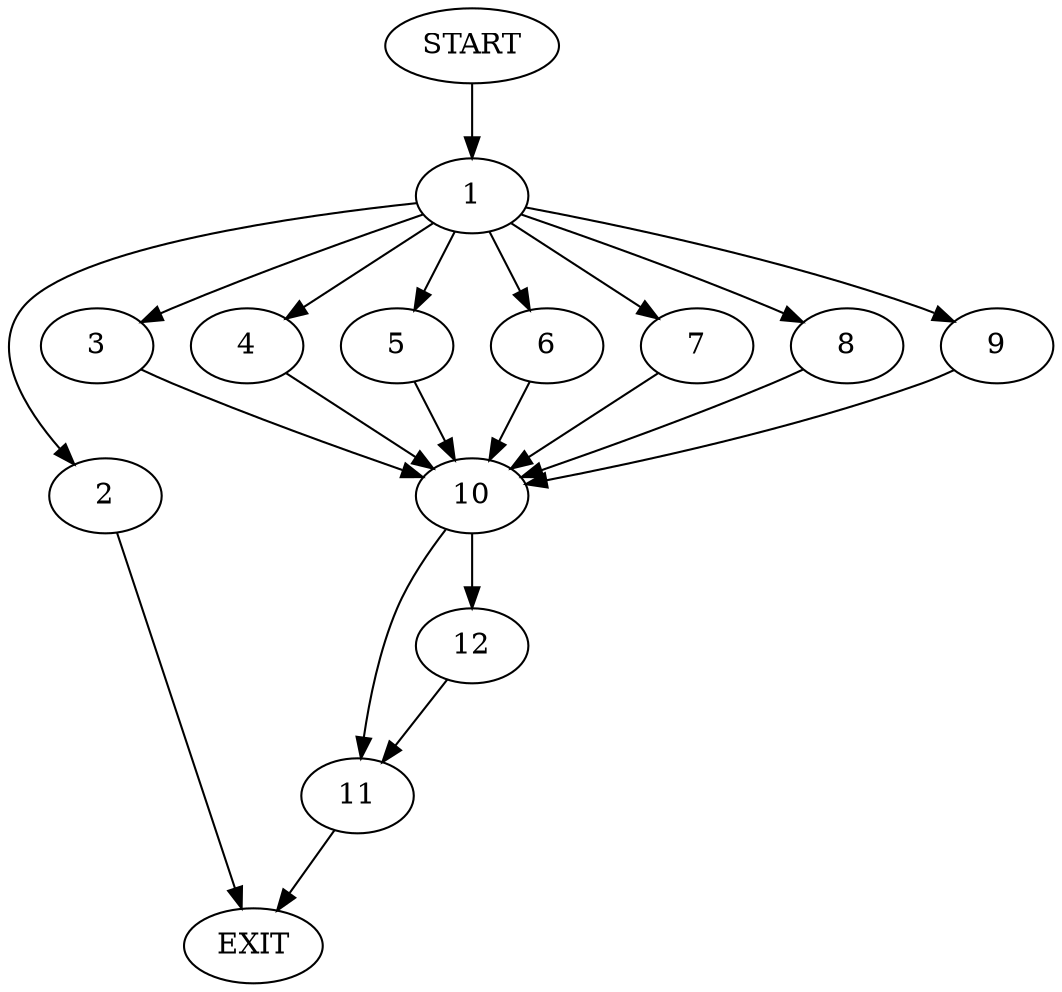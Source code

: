 digraph {
0 [label="START"]
13 [label="EXIT"]
0 -> 1
1 -> 2
1 -> 3
1 -> 4
1 -> 5
1 -> 6
1 -> 7
1 -> 8
1 -> 9
3 -> 10
2 -> 13
6 -> 10
4 -> 10
9 -> 10
5 -> 10
7 -> 10
8 -> 10
10 -> 11
10 -> 12
12 -> 11
11 -> 13
}
